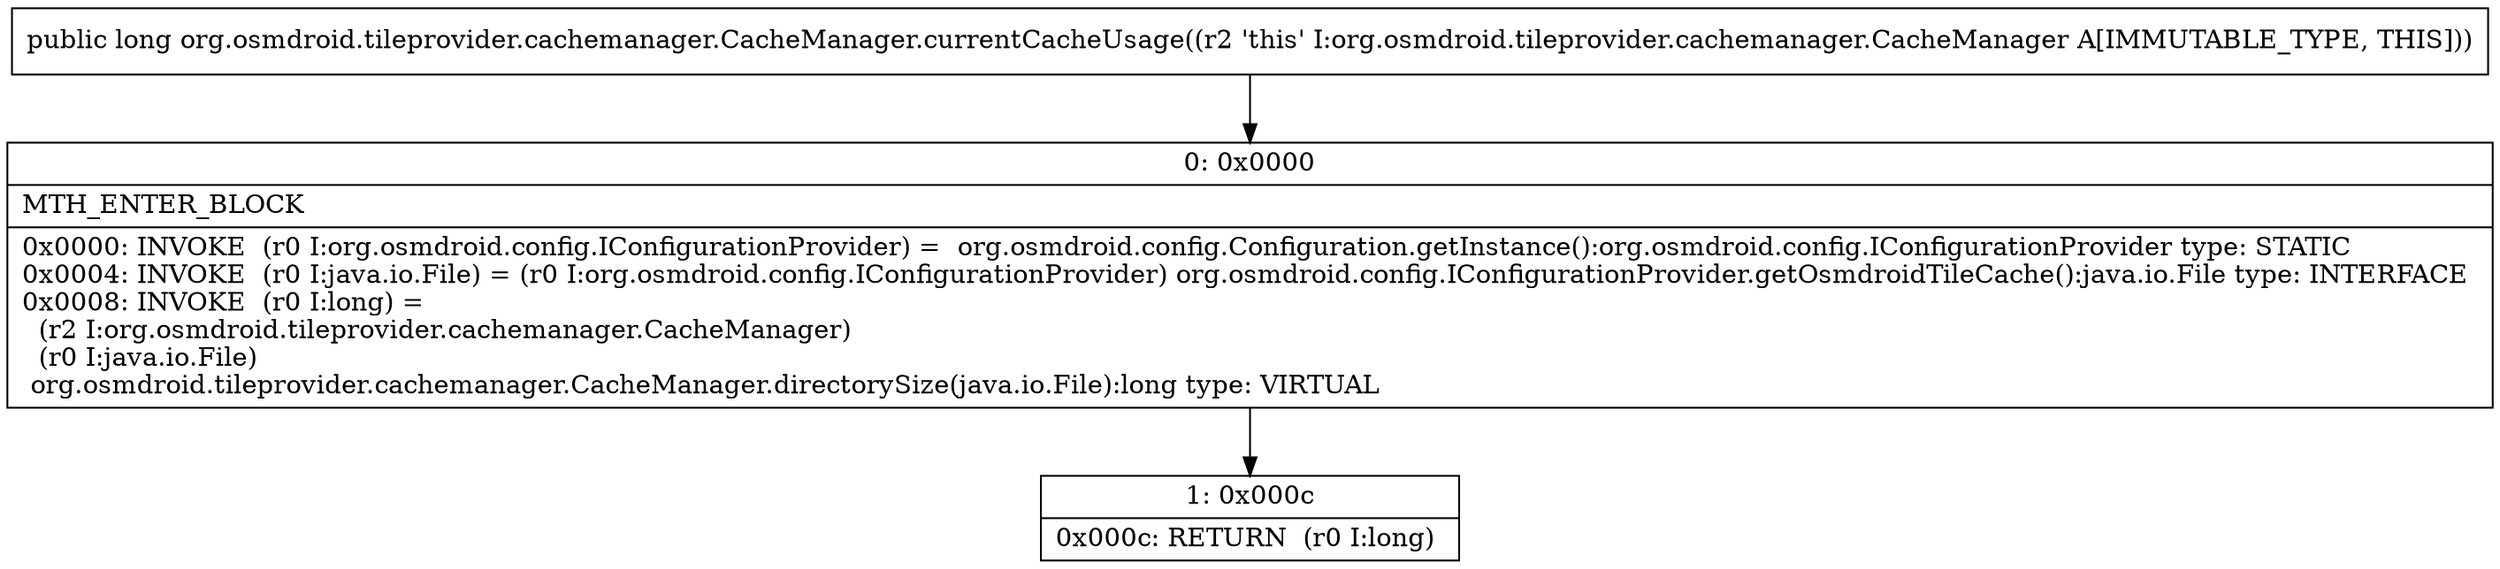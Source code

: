 digraph "CFG fororg.osmdroid.tileprovider.cachemanager.CacheManager.currentCacheUsage()J" {
Node_0 [shape=record,label="{0\:\ 0x0000|MTH_ENTER_BLOCK\l|0x0000: INVOKE  (r0 I:org.osmdroid.config.IConfigurationProvider) =  org.osmdroid.config.Configuration.getInstance():org.osmdroid.config.IConfigurationProvider type: STATIC \l0x0004: INVOKE  (r0 I:java.io.File) = (r0 I:org.osmdroid.config.IConfigurationProvider) org.osmdroid.config.IConfigurationProvider.getOsmdroidTileCache():java.io.File type: INTERFACE \l0x0008: INVOKE  (r0 I:long) = \l  (r2 I:org.osmdroid.tileprovider.cachemanager.CacheManager)\l  (r0 I:java.io.File)\l org.osmdroid.tileprovider.cachemanager.CacheManager.directorySize(java.io.File):long type: VIRTUAL \l}"];
Node_1 [shape=record,label="{1\:\ 0x000c|0x000c: RETURN  (r0 I:long) \l}"];
MethodNode[shape=record,label="{public long org.osmdroid.tileprovider.cachemanager.CacheManager.currentCacheUsage((r2 'this' I:org.osmdroid.tileprovider.cachemanager.CacheManager A[IMMUTABLE_TYPE, THIS])) }"];
MethodNode -> Node_0;
Node_0 -> Node_1;
}

